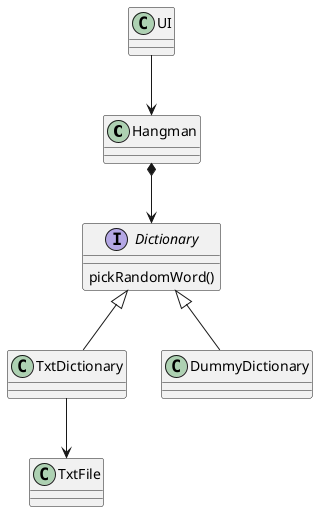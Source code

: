 @startuml
class Hangman
interface Dictionary {
    pickRandomWord()
}
class UI
class TxtDictionary
class TxtFile
class DummyDictionary

UI --> Hangman
Hangman *--> Dictionary
TxtDictionary -up-|> Dictionary
TxtDictionary --> TxtFile
DummyDictionary -up-|> Dictionary
@enduml